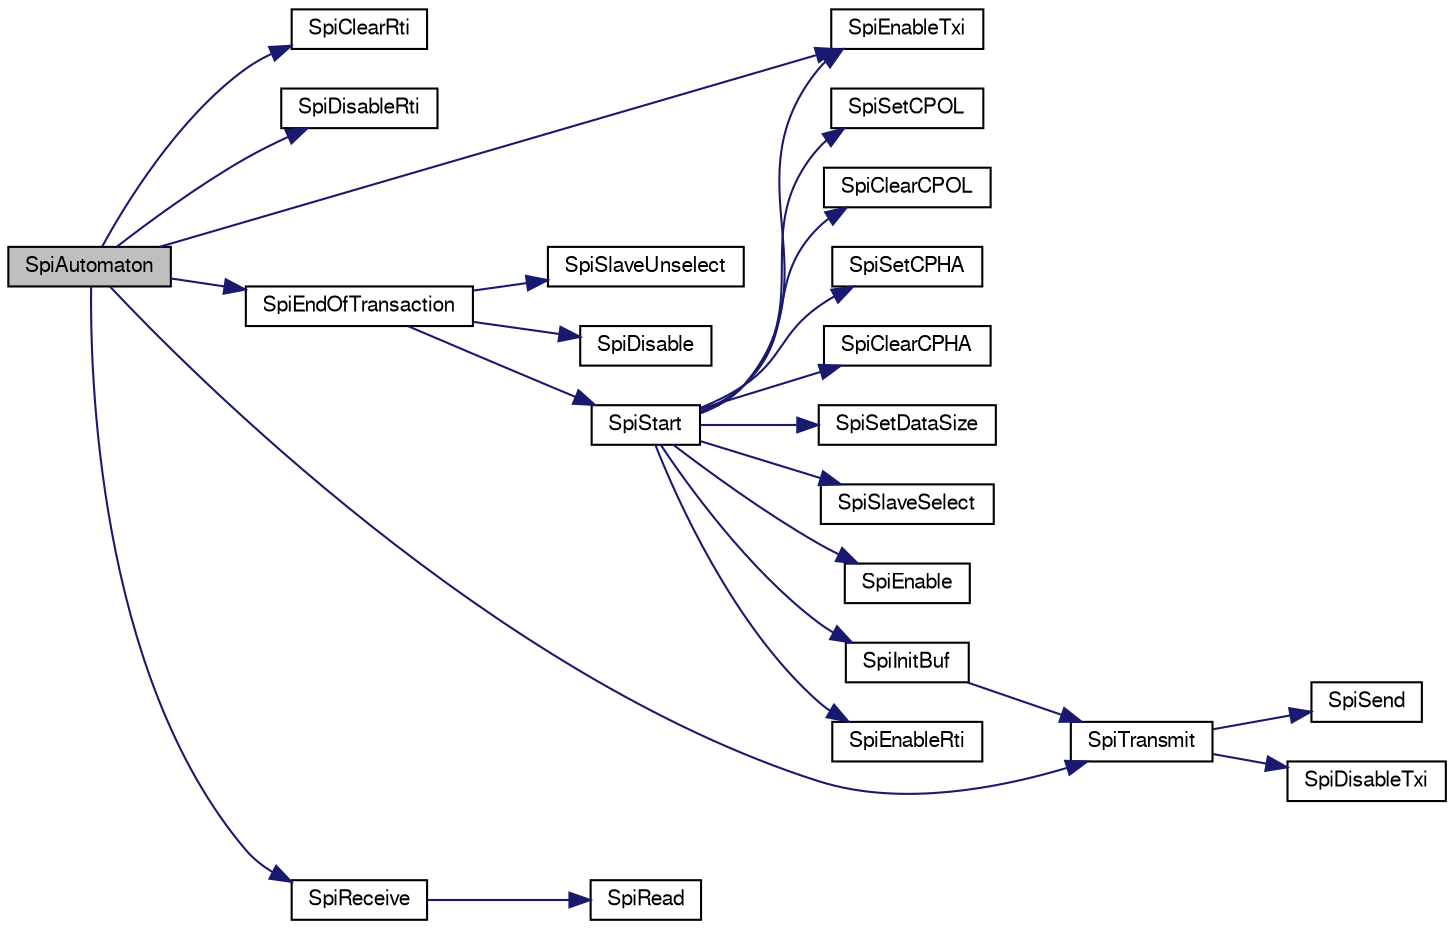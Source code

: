 digraph "SpiAutomaton"
{
  edge [fontname="FreeSans",fontsize="10",labelfontname="FreeSans",labelfontsize="10"];
  node [fontname="FreeSans",fontsize="10",shape=record];
  rankdir="LR";
  Node1 [label="SpiAutomaton",height=0.2,width=0.4,color="black", fillcolor="grey75", style="filled", fontcolor="black"];
  Node1 -> Node2 [color="midnightblue",fontsize="10",style="solid",fontname="FreeSans"];
  Node2 [label="SpiClearRti",height=0.2,width=0.4,color="black", fillcolor="white", style="filled",URL="$lpc21_2mcu__periph_2spi__arch_8c.html#a4c328147d259ed459aa71ba246bbf1cf"];
  Node1 -> Node3 [color="midnightblue",fontsize="10",style="solid",fontname="FreeSans"];
  Node3 [label="SpiDisableRti",height=0.2,width=0.4,color="black", fillcolor="white", style="filled",URL="$lpc21_2mcu__periph_2spi__arch_8c.html#ac0c832a0cfacb2b5760c91177b6d791b"];
  Node1 -> Node4 [color="midnightblue",fontsize="10",style="solid",fontname="FreeSans"];
  Node4 [label="SpiEnableTxi",height=0.2,width=0.4,color="black", fillcolor="white", style="filled",URL="$lpc21_2mcu__periph_2spi__arch_8c.html#acb7e2c245885f1b82d6791148172e592"];
  Node1 -> Node5 [color="midnightblue",fontsize="10",style="solid",fontname="FreeSans"];
  Node5 [label="SpiEndOfTransaction",height=0.2,width=0.4,color="black", fillcolor="white", style="filled",URL="$lpc21_2mcu__periph_2spi__arch_8c.html#aa77dd16c5b07dd46e54d274ad55016ea"];
  Node5 -> Node6 [color="midnightblue",fontsize="10",style="solid",fontname="FreeSans"];
  Node6 [label="SpiSlaveUnselect",height=0.2,width=0.4,color="black", fillcolor="white", style="filled",URL="$lpc21_2mcu__periph_2spi__arch_8c.html#af3a0a783f898c0211f2c0e5498c746a0"];
  Node5 -> Node7 [color="midnightblue",fontsize="10",style="solid",fontname="FreeSans"];
  Node7 [label="SpiDisable",height=0.2,width=0.4,color="black", fillcolor="white", style="filled",URL="$lpc21_2mcu__periph_2spi__arch_8c.html#aa52dd5d739bbdf340a29fe5231ceb61b"];
  Node5 -> Node8 [color="midnightblue",fontsize="10",style="solid",fontname="FreeSans"];
  Node8 [label="SpiStart",height=0.2,width=0.4,color="black", fillcolor="white", style="filled",URL="$lpc21_2mcu__periph_2spi__arch_8c.html#abcda020ad14ec4732c4ffff453060fff"];
  Node8 -> Node9 [color="midnightblue",fontsize="10",style="solid",fontname="FreeSans"];
  Node9 [label="SpiSetCPOL",height=0.2,width=0.4,color="black", fillcolor="white", style="filled",URL="$lpc21_2mcu__periph_2spi__arch_8c.html#a1126b0a8388d4a8eb8ded8bbe8ab940e"];
  Node8 -> Node10 [color="midnightblue",fontsize="10",style="solid",fontname="FreeSans"];
  Node10 [label="SpiClearCPOL",height=0.2,width=0.4,color="black", fillcolor="white", style="filled",URL="$lpc21_2mcu__periph_2spi__arch_8c.html#afddc6318837a832e08ac2096474632f8"];
  Node8 -> Node11 [color="midnightblue",fontsize="10",style="solid",fontname="FreeSans"];
  Node11 [label="SpiSetCPHA",height=0.2,width=0.4,color="black", fillcolor="white", style="filled",URL="$lpc21_2mcu__periph_2spi__arch_8c.html#a3f8c8db30e82381d4d60a444f1708517"];
  Node8 -> Node12 [color="midnightblue",fontsize="10",style="solid",fontname="FreeSans"];
  Node12 [label="SpiClearCPHA",height=0.2,width=0.4,color="black", fillcolor="white", style="filled",URL="$lpc21_2mcu__periph_2spi__arch_8c.html#ac8a1011a8423019c3b94e3a1a9744b6b"];
  Node8 -> Node13 [color="midnightblue",fontsize="10",style="solid",fontname="FreeSans"];
  Node13 [label="SpiSetDataSize",height=0.2,width=0.4,color="black", fillcolor="white", style="filled",URL="$lpc21_2mcu__periph_2spi__arch_8c.html#ad816c76c7fe692f51942efa74bdb1d86",tooltip="Set the SPI data size to 8 or 16bit. "];
  Node8 -> Node14 [color="midnightblue",fontsize="10",style="solid",fontname="FreeSans"];
  Node14 [label="SpiSlaveSelect",height=0.2,width=0.4,color="black", fillcolor="white", style="filled",URL="$lpc21_2mcu__periph_2spi__arch_8c.html#ab639bd461acc9159f2a8566bfe1ebdd0"];
  Node8 -> Node15 [color="midnightblue",fontsize="10",style="solid",fontname="FreeSans"];
  Node15 [label="SpiEnable",height=0.2,width=0.4,color="black", fillcolor="white", style="filled",URL="$lpc21_2mcu__periph_2spi__arch_8c.html#a4bb68d5cebfe43c482fc48ca2a1ed6de"];
  Node8 -> Node16 [color="midnightblue",fontsize="10",style="solid",fontname="FreeSans"];
  Node16 [label="SpiInitBuf",height=0.2,width=0.4,color="black", fillcolor="white", style="filled",URL="$lpc21_2mcu__periph_2spi__arch_8c.html#a5c38f72da3e7ef54561ec617cdde67e5"];
  Node16 -> Node17 [color="midnightblue",fontsize="10",style="solid",fontname="FreeSans"];
  Node17 [label="SpiTransmit",height=0.2,width=0.4,color="black", fillcolor="white", style="filled",URL="$lpc21_2mcu__periph_2spi__arch_8c.html#a3e9017646922bf67dc34451d35696314"];
  Node17 -> Node18 [color="midnightblue",fontsize="10",style="solid",fontname="FreeSans"];
  Node18 [label="SpiSend",height=0.2,width=0.4,color="black", fillcolor="white", style="filled",URL="$lpc21_2mcu__periph_2spi__arch_8c.html#af00370ab8f8ea4fe1ac8bf434230a398"];
  Node17 -> Node19 [color="midnightblue",fontsize="10",style="solid",fontname="FreeSans"];
  Node19 [label="SpiDisableTxi",height=0.2,width=0.4,color="black", fillcolor="white", style="filled",URL="$lpc21_2mcu__periph_2spi__arch_8c.html#a945eb366ac13567f396285aaa6381cec"];
  Node8 -> Node4 [color="midnightblue",fontsize="10",style="solid",fontname="FreeSans"];
  Node8 -> Node20 [color="midnightblue",fontsize="10",style="solid",fontname="FreeSans"];
  Node20 [label="SpiEnableRti",height=0.2,width=0.4,color="black", fillcolor="white", style="filled",URL="$lpc21_2mcu__periph_2spi__arch_8c.html#a2f597567924a3000e5afb340e4aa5592"];
  Node1 -> Node21 [color="midnightblue",fontsize="10",style="solid",fontname="FreeSans"];
  Node21 [label="SpiReceive",height=0.2,width=0.4,color="black", fillcolor="white", style="filled",URL="$lpc21_2mcu__periph_2spi__arch_8c.html#a102eac917026120b55e6560517771598"];
  Node21 -> Node22 [color="midnightblue",fontsize="10",style="solid",fontname="FreeSans"];
  Node22 [label="SpiRead",height=0.2,width=0.4,color="black", fillcolor="white", style="filled",URL="$lpc21_2mcu__periph_2spi__arch_8c.html#a3eb699fd2b2cdeb5f20bb0a47c04a844"];
  Node1 -> Node17 [color="midnightblue",fontsize="10",style="solid",fontname="FreeSans"];
}
